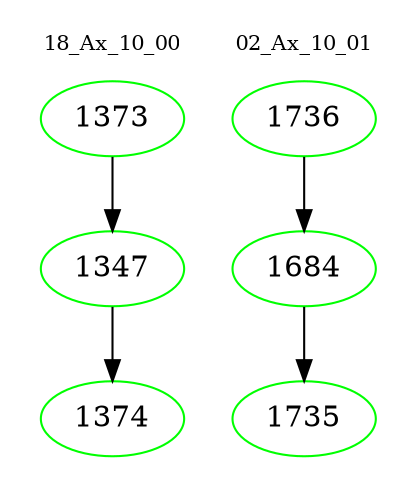 digraph{
subgraph cluster_0 {
color = white
label = "18_Ax_10_00";
fontsize=10;
T0_1373 [label="1373", color="green"]
T0_1373 -> T0_1347 [color="black"]
T0_1347 [label="1347", color="green"]
T0_1347 -> T0_1374 [color="black"]
T0_1374 [label="1374", color="green"]
}
subgraph cluster_1 {
color = white
label = "02_Ax_10_01";
fontsize=10;
T1_1736 [label="1736", color="green"]
T1_1736 -> T1_1684 [color="black"]
T1_1684 [label="1684", color="green"]
T1_1684 -> T1_1735 [color="black"]
T1_1735 [label="1735", color="green"]
}
}
